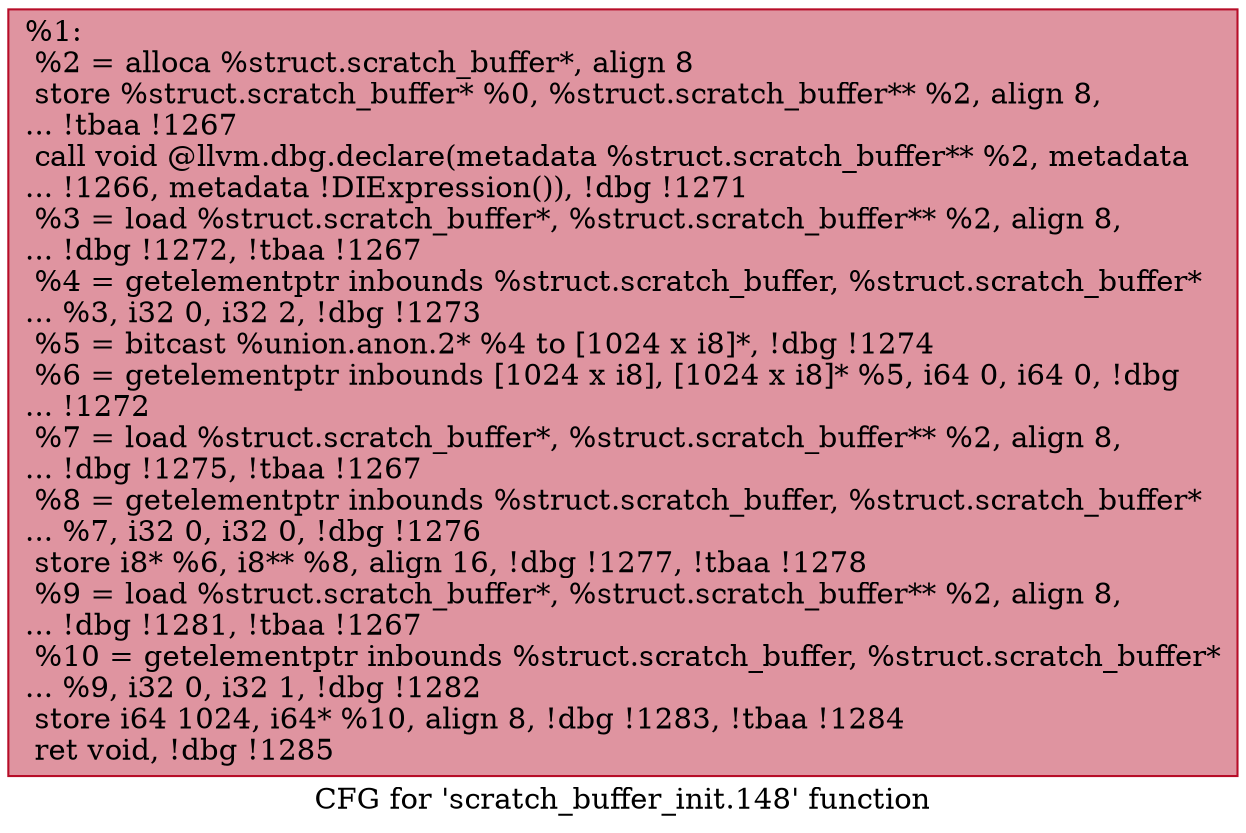 digraph "CFG for 'scratch_buffer_init.148' function" {
	label="CFG for 'scratch_buffer_init.148' function";

	Node0x11be820 [shape=record,color="#b70d28ff", style=filled, fillcolor="#b70d2870",label="{%1:\l  %2 = alloca %struct.scratch_buffer*, align 8\l  store %struct.scratch_buffer* %0, %struct.scratch_buffer** %2, align 8,\l... !tbaa !1267\l  call void @llvm.dbg.declare(metadata %struct.scratch_buffer** %2, metadata\l... !1266, metadata !DIExpression()), !dbg !1271\l  %3 = load %struct.scratch_buffer*, %struct.scratch_buffer** %2, align 8,\l... !dbg !1272, !tbaa !1267\l  %4 = getelementptr inbounds %struct.scratch_buffer, %struct.scratch_buffer*\l... %3, i32 0, i32 2, !dbg !1273\l  %5 = bitcast %union.anon.2* %4 to [1024 x i8]*, !dbg !1274\l  %6 = getelementptr inbounds [1024 x i8], [1024 x i8]* %5, i64 0, i64 0, !dbg\l... !1272\l  %7 = load %struct.scratch_buffer*, %struct.scratch_buffer** %2, align 8,\l... !dbg !1275, !tbaa !1267\l  %8 = getelementptr inbounds %struct.scratch_buffer, %struct.scratch_buffer*\l... %7, i32 0, i32 0, !dbg !1276\l  store i8* %6, i8** %8, align 16, !dbg !1277, !tbaa !1278\l  %9 = load %struct.scratch_buffer*, %struct.scratch_buffer** %2, align 8,\l... !dbg !1281, !tbaa !1267\l  %10 = getelementptr inbounds %struct.scratch_buffer, %struct.scratch_buffer*\l... %9, i32 0, i32 1, !dbg !1282\l  store i64 1024, i64* %10, align 8, !dbg !1283, !tbaa !1284\l  ret void, !dbg !1285\l}"];
}
